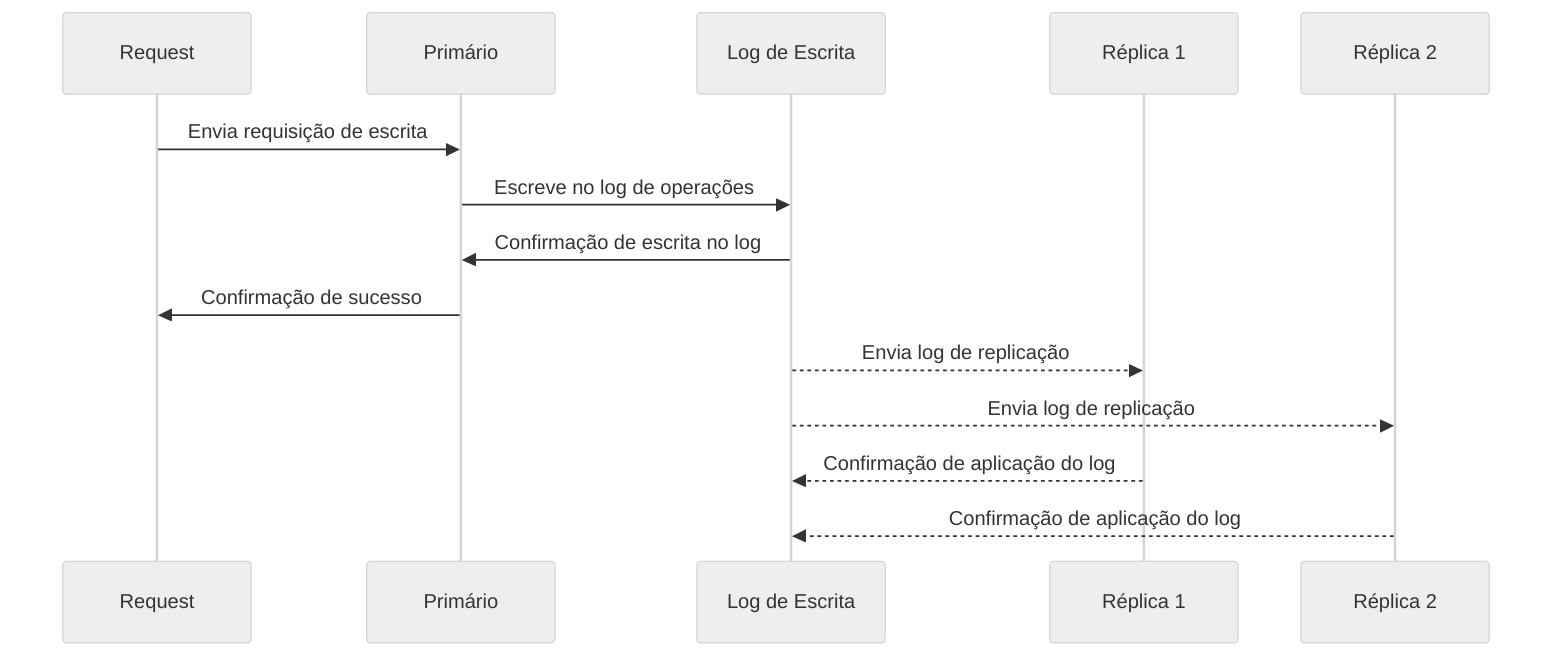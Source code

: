 %%{init: {'theme':'neutral'}}%%
sequenceDiagram
    participant Request
    participant Primário
    participant Log as Log de Escrita
    participant Réplica 1
    participant Réplica 2

    Request->>Primário: Envia requisição de escrita
    Primário->>Log: Escreve no log de operações
    Log->>Primário: Confirmação de escrita no log
    Primário->>Request: Confirmação de sucesso
    Log-->>Réplica 1: Envia log de replicação
    Log-->>Réplica 2: Envia log de replicação
    Réplica 1-->>Log: Confirmação de aplicação do log
    Réplica 2-->>Log: Confirmação de aplicação do log